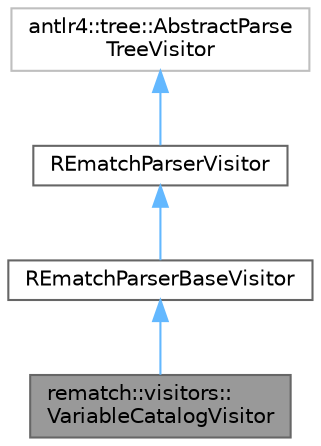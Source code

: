 digraph "rematch::visitors::VariableCatalogVisitor"
{
 // LATEX_PDF_SIZE
  bgcolor="transparent";
  edge [fontname=Helvetica,fontsize=10,labelfontname=Helvetica,labelfontsize=10];
  node [fontname=Helvetica,fontsize=10,shape=box,height=0.2,width=0.4];
  Node1 [label="rematch::visitors::\lVariableCatalogVisitor",height=0.2,width=0.4,color="gray40", fillcolor="grey60", style="filled", fontcolor="black",tooltip=" "];
  Node2 -> Node1 [dir="back",color="steelblue1",style="solid"];
  Node2 [label="REmatchParserBaseVisitor",height=0.2,width=0.4,color="gray40", fillcolor="white", style="filled",URL="$de/dbd/classREmatchParserBaseVisitor.html",tooltip="This class provides an empty implementation of REmatchParserVisitor, which can be extended to create ..."];
  Node3 -> Node2 [dir="back",color="steelblue1",style="solid"];
  Node3 [label="REmatchParserVisitor",height=0.2,width=0.4,color="gray40", fillcolor="white", style="filled",URL="$da/daa/classREmatchParserVisitor.html",tooltip="This class defines an abstract visitor for a parse tree produced by REmatchParser."];
  Node4 -> Node3 [dir="back",color="steelblue1",style="solid"];
  Node4 [label="antlr4::tree::AbstractParse\lTreeVisitor",height=0.2,width=0.4,color="grey75", fillcolor="white", style="filled",tooltip=" "];
}
